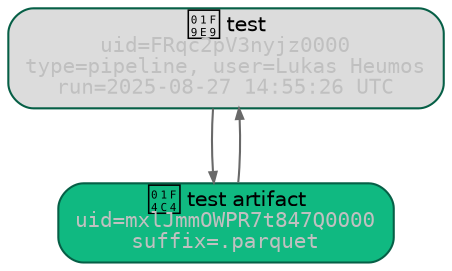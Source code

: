 digraph artifact_mxlJmmOWPR7t847Q0000 {
	node [color="#065f46" fillcolor=honeydew fontname=Helvetica fontsize=10]
	edge [arrowsize=0.5]
	run_8KSDRrFaVq081Mdv [label=<🧩 test<BR/><FONT COLOR="GREY" POINT-SIZE="10" FACE="Monospace">uid=FRqc2pV3nyjz0000<BR/>type=pipeline, user=Lukas Heumos<BR/>run=2025-08-27 14:55:26 UTC</FONT>> fillcolor=gainsboro shape=box style="rounded,filled"]
	artifact_mxlJmmOWPR7t847Q0000 [label=<📄 test artifact<BR/><FONT COLOR="GREY" POINT-SIZE="10" FACE="Monospace">uid=mxlJmmOWPR7t847Q0000<BR/>suffix=.parquet</FONT>> fillcolor=honeydew shape=box style="rounded,filled"]
	run_8KSDRrFaVq081Mdv -> artifact_mxlJmmOWPR7t847Q0000 [color=dimgrey]
	artifact_mxlJmmOWPR7t847Q0000 [label=<📄 test artifact<BR/><FONT COLOR="GREY" POINT-SIZE="10" FACE="Monospace">uid=mxlJmmOWPR7t847Q0000<BR/>suffix=.parquet</FONT>> fillcolor=honeydew shape=box style="rounded,filled"]
	run_8KSDRrFaVq081Mdv [label=<🧩 test<BR/><FONT COLOR="GREY" POINT-SIZE="10" FACE="Monospace">uid=FRqc2pV3nyjz0000<BR/>type=pipeline, user=Lukas Heumos<BR/>run=2025-08-27 14:55:26 UTC</FONT>> fillcolor=gainsboro shape=box style="rounded,filled"]
	artifact_mxlJmmOWPR7t847Q0000 -> run_8KSDRrFaVq081Mdv [color=dimgrey]
	artifact_mxlJmmOWPR7t847Q0000 [label=<📄 test artifact<BR/><FONT COLOR="GREY" POINT-SIZE="10" FACE="Monospace">uid=mxlJmmOWPR7t847Q0000<BR/>suffix=.parquet</FONT>> fillcolor="#10b981" shape=box style="rounded,filled"]
}
